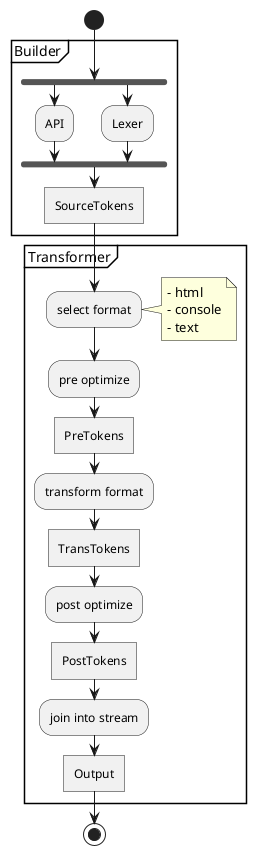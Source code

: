 @startuml

start
partition Builder {
    fork
      :API;
    fork again
      :Lexer;
    end fork
    :SourceTokens]
}
partition Transformer {
  :select format;
  note right
    - html
    - console
    - text
  end note
  :pre optimize;
  :PreTokens]
  :transform format;
  :TransTokens]
  :post optimize;
  :PostTokens]
  :join into stream;
  :Output]
}
stop

@enduml

@startuml
[*] --> Lexer : Markdown

state Lexer {
  [*] -> Markdown
  Markdown --> Raw
  Raw --> Markdown
  Markdown --> HTML
  HTML --> Markdown
  Markdown --> CSV
  CSV --> Markdown
  Markdown --> [*]
}

Block : P, PRE
@enduml
